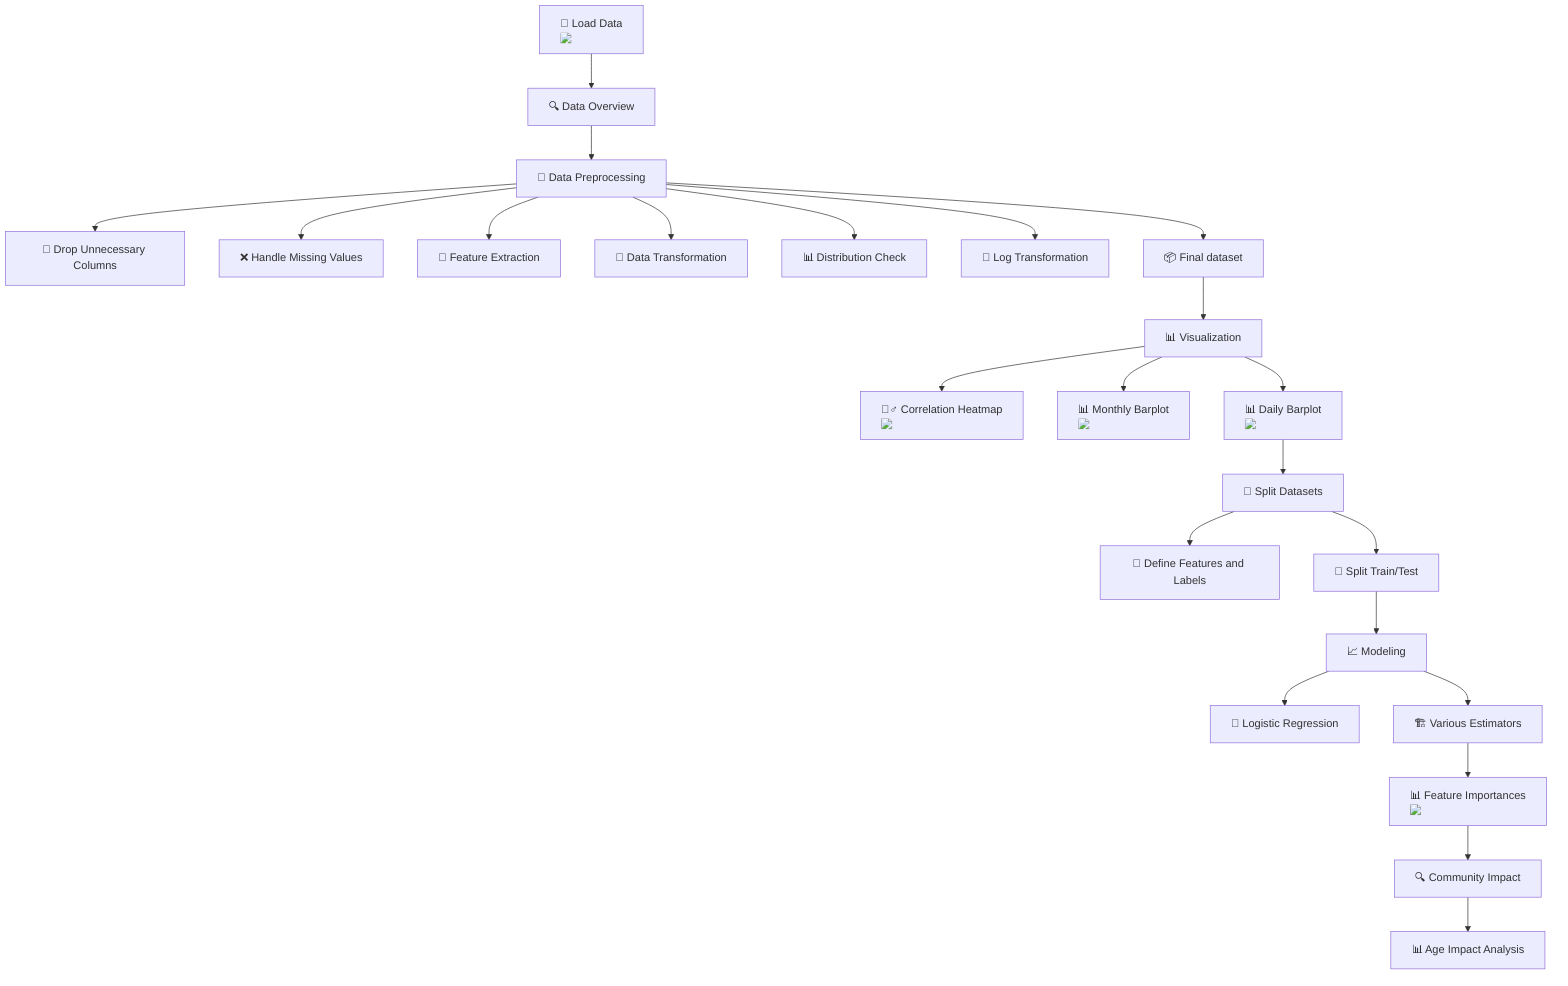 graph TD;
    A["📁 Load Data <img src='icons/file.svg' />"] --> B["🔍 Data Overview"];
    B --> C["🧹 Data Preprocessing"];
    C --> D["🚿 Drop Unnecessary Columns"];
    C --> E["❌ Handle Missing Values"];
    C --> F["📅 Feature Extraction"];
    C --> G["🔀 Data Transformation"];
    C --> H["📊 Distribution Check"];
    C --> I["🔄 Log Transformation"];
    C --> J["📦 Final dataset"];
    
    J --> K["📊 Visualization"];
    K --> L["🕵️‍♂️ Correlation Heatmap <img src='dummy_plots/heatmap_template.svg' />"];
    K --> M["📊 Monthly Barplot <img src='dummy_plots/barplot_template.svg' />"];
    K --> N["📊 Daily Barplot <img src='dummy_plots/barplot_template.svg' />"];
    
    N --> O["🔁 Split Datasets"];
    O --> P["🧠 Define Features and Labels"];
    O --> Q["🚧 Split Train/Test"];

    Q --> R["📈 Modeling"];
    R --> S["🔄 Logistic Regression"];
    R --> T["🏗️ Various Estimators"];
    T --> U["📊 Feature Importances <img src='dummy_plots/barplot_template.svg' />"];
    
    U --> V["🔍 Community Impact"];
    V --> W["📊 Age Impact Analysis"];